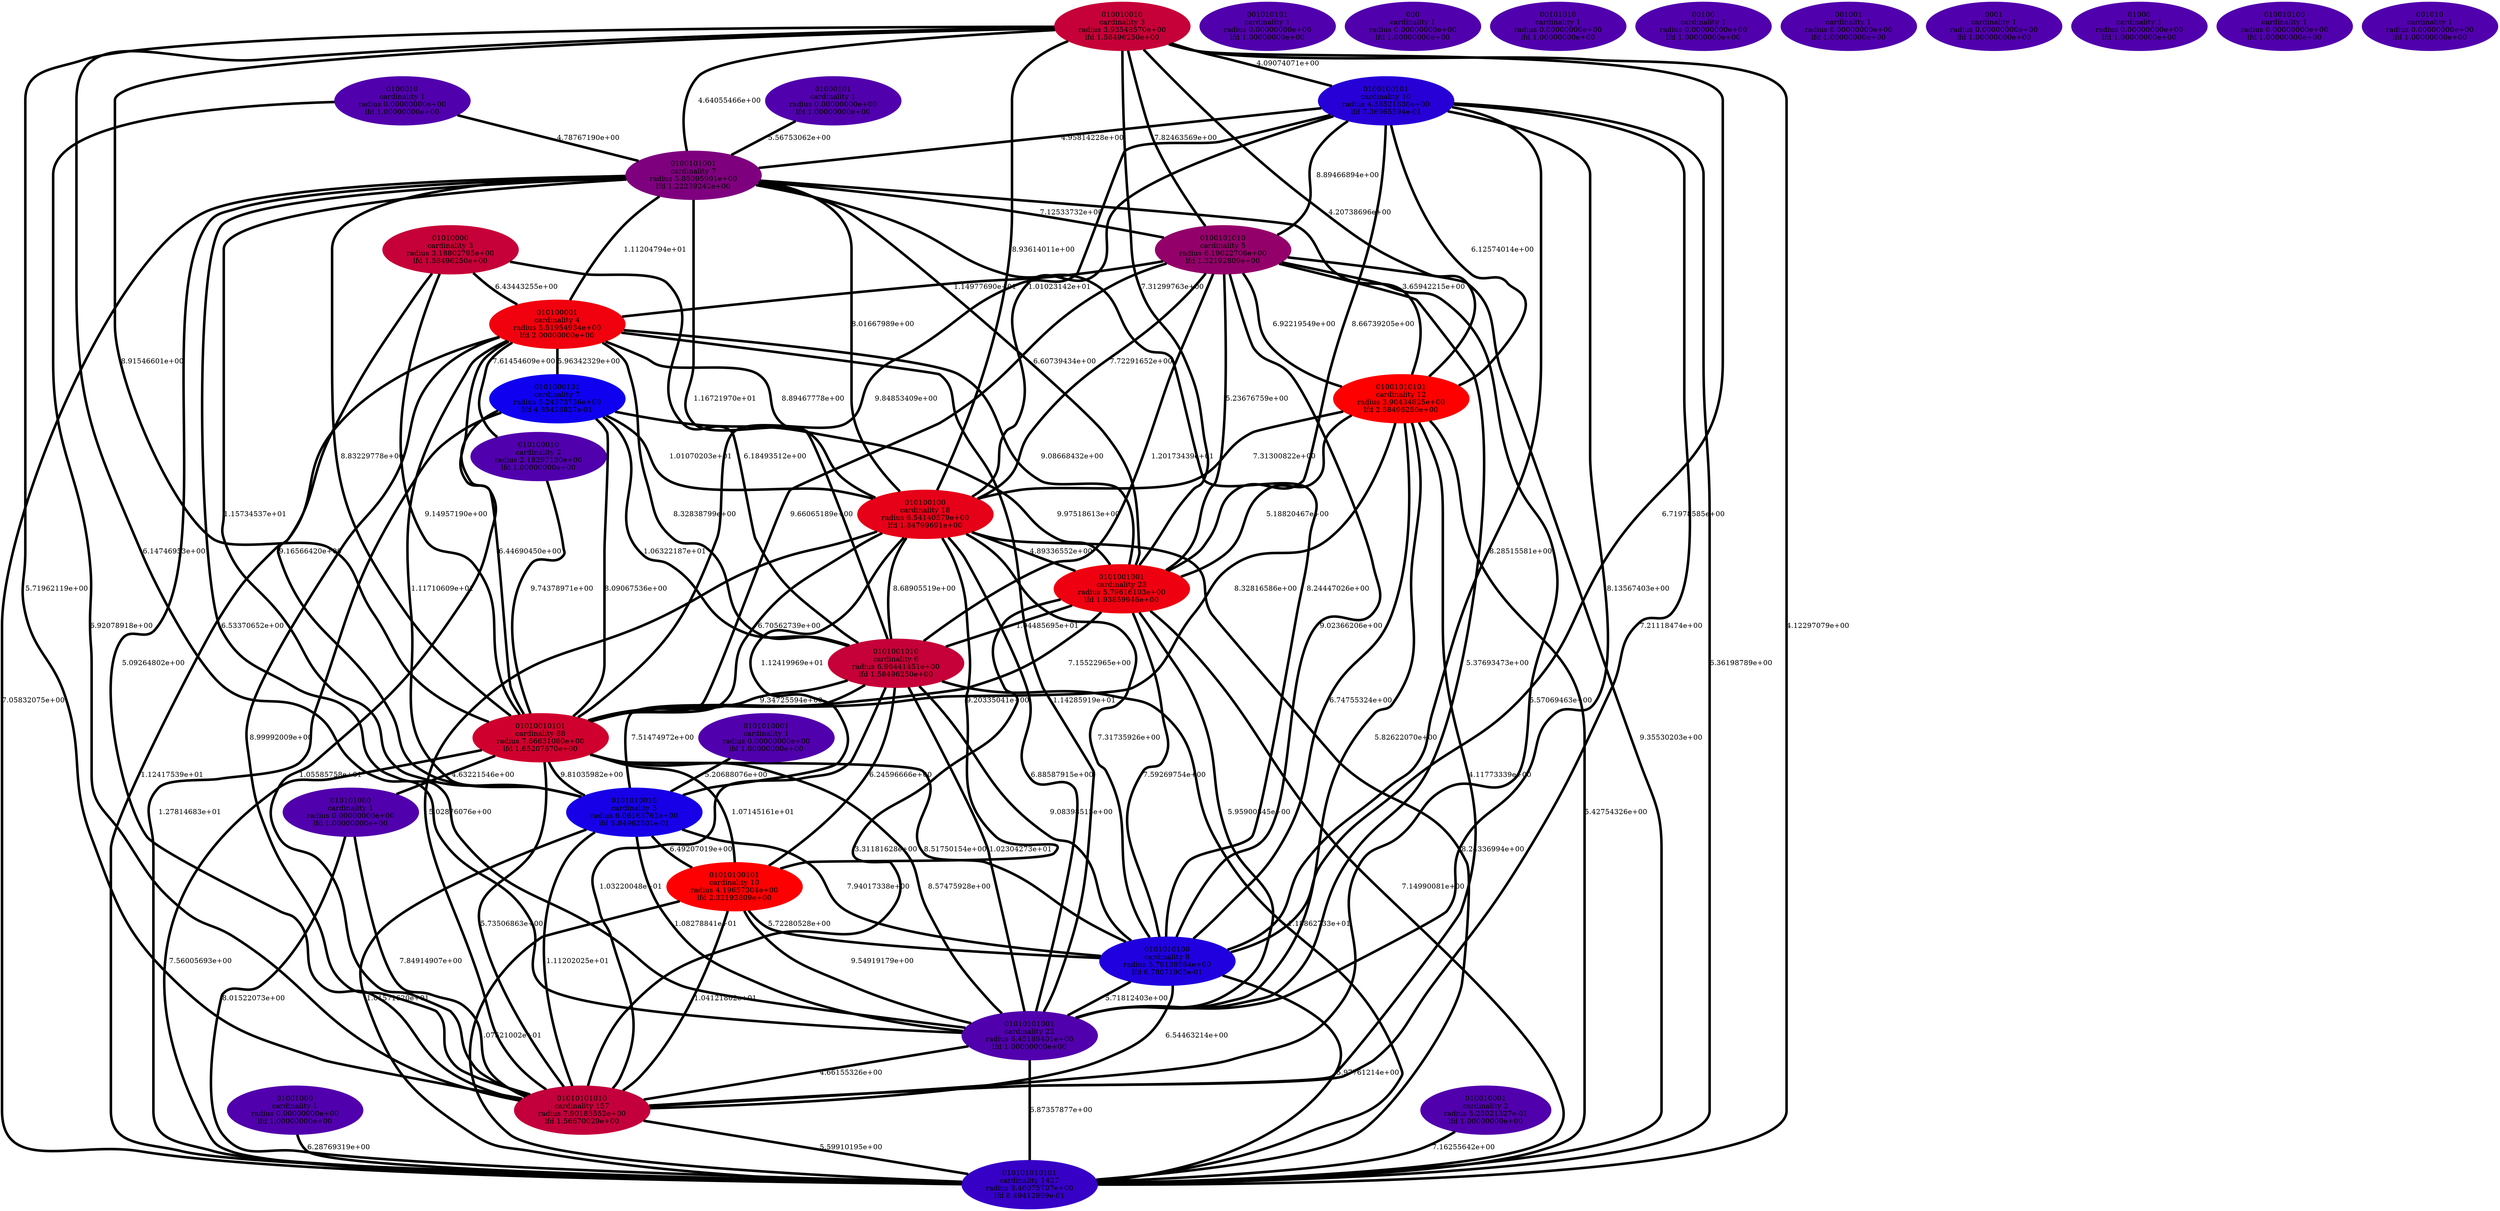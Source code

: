 graph cardio {
    edge[style=solid, penwidth="5", labeldistance="10"]
    010101000 [label="010101000\ncardinality 1\nradius 0.00000000e+00\nlfd 1.00000000e+00", color="#5100AD", style="filled"]
    0101001010 [label="0101001010\ncardinality 6\nradius 6.96441451e+00\nlfd 1.58496250e+00", color="#C60038", style="filled"]
    01010101010 [label="01010101010\ncardinality 157\nradius 7.90183552e+00\nlfd 1.56670029e+00", color="#C3003B", style="filled"]
    01010010101 [label="01010010101\ncardinality 88\nradius 7.66631080e+00\nlfd 1.65207670e+00", color="#D0002E", style="filled"]
    0100101001 [label="0100101001\ncardinality 7\nradius 5.85095901e+00\nlfd 1.22239242e+00", color="#7F007F", style="filled"]
    001010101 [label="001010101\ncardinality 1\nradius 0.00000000e+00\nlfd 1.00000000e+00", color="#5100AD", style="filled"]
    000 [label="000\ncardinality 1\nradius 0.00000000e+00\nlfd 1.00000000e+00", color="#5100AD", style="filled"]
    0100010 [label="0100010\ncardinality 1\nradius 0.00000000e+00\nlfd 1.00000000e+00", color="#5100AD", style="filled"]
    00101010 [label="00101010\ncardinality 1\nradius 0.00000000e+00\nlfd 1.00000000e+00", color="#5100AD", style="filled"]
    01001000 [label="01001000\ncardinality 1\nradius 0.00000000e+00\nlfd 1.00000000e+00", color="#5100AD", style="filled"]
    01010000 [label="01010000\ncardinality 3\nradius 3.18802795e+00\nlfd 1.58496250e+00", color="#C60038", style="filled"]
    00100 [label="00100\ncardinality 1\nradius 0.00000000e+00\nlfd 1.00000000e+00", color="#5100AD", style="filled"]
    0101001001 [label="0101001001\ncardinality 23\nradius 5.79616103e+00\nlfd 1.93859946e+00", color="#EE0010", style="filled"]
    01010101001 [label="01010101001\ncardinality 22\nradius 6.45189401e+00\nlfd 1.00000000e+00", color="#5100AD", style="filled"]
    01001010101 [label="01001010101\ncardinality 12\nradius 3.90434825e+00\nlfd 2.58496250e+00", color="#FE0000", style="filled"]
    0101000101 [label="0101000101\ncardinality 7\nradius 5.24373736e+00\nlfd 4.85426827e-01", color="#0F00EF", style="filled"]
    010100010 [label="010100010\ncardinality 2\nradius 2.18297130e+00\nlfd 1.00000000e+00", color="#5100AD", style="filled"]
    0101010010 [label="0101010010\ncardinality 3\nradius 6.06163762e+00\nlfd 5.84962501e-01", color="#1700E7", style="filled"]
    01010100101 [label="01010100101\ncardinality 10\nradius 4.19657304e+00\nlfd 2.32192809e+00", color="#FC0002", style="filled"]
    0101010100 [label="0101010100\ncardinality 8\nradius 5.78139564e+00\nlfd 6.78071905e-01", color="#2000DE", style="filled"]
    001001 [label="001001\ncardinality 1\nradius 0.00000000e+00\nlfd 1.00000000e+00", color="#5100AD", style="filled"]
    01000101 [label="01000101\ncardinality 1\nradius 0.00000000e+00\nlfd 1.00000000e+00", color="#5100AD", style="filled"]
    0001 [label="0001\ncardinality 1\nradius 0.00000000e+00\nlfd 1.00000000e+00", color="#5100AD", style="filled"]
    010010001 [label="010010001\ncardinality 2\nradius 5.25021327e-01\nlfd 1.00000000e+00", color="#5100AD", style="filled"]
    010100100 [label="010100100\ncardinality 18\nradius 6.54140579e+00\nlfd 1.84799691e+00", color="#E60018", style="filled"]
    010100001 [label="010100001\ncardinality 4\nradius 5.51954934e+00\nlfd 2.00000000e+00", color="#F1000D", style="filled"]
    01000 [label="01000\ncardinality 1\nradius 0.00000000e+00\nlfd 1.00000000e+00", color="#5100AD", style="filled"]
    0100100101 [label="0100100101\ncardinality 10\nradius 4.38521630e+00\nlfd 7.36965594e-01", color="#2700D7", style="filled"]
    0100101010 [label="0100101010\ncardinality 5\nradius 6.19622706e+00\nlfd 1.32192809e+00", color="#94006A", style="filled"]
    010010010 [label="010010010\ncardinality 3\nradius 3.93548570e+00\nlfd 1.58496250e+00", color="#C60038", style="filled"]
    010010100 [label="010010100\ncardinality 1\nradius 0.00000000e+00\nlfd 1.00000000e+00", color="#5100AD", style="filled"]
    001010 [label="001010\ncardinality 1\nradius 0.00000000e+00\nlfd 1.00000000e+00", color="#5100AD", style="filled"]
    010101010101 [label="010101010101\ncardinality 1427\nradius 8.46075707e+00\nlfd 8.49412999e-01", color="#3700C7", style="filled"]
    0101010001 [label="0101010001\ncardinality 1\nradius 0.00000000e+00\nlfd 1.00000000e+00", color="#5100AD", style="filled"]
    0100100101 -- 0100101001 [label="4.95814228e+00"]
    010100001 -- 0101000101 [label="5.96342329e+00"]
    0100101010 -- 0101010100 [label="9.02366206e+00"]
    0101010100 -- 01010101001 [label="5.71812403e+00"]
    0100101001 -- 01010101010 [label="5.09264802e+00"]
    01001010101 -- 0101010100 [label="6.74755324e+00"]
    01010101001 -- 010101010101 [label="6.87357877e+00"]
    0100101010 -- 01010101001 [label="5.37693473e+00"]
    010100100 -- 010101010101 [label="8.24336994e+00"]
    010100010 -- 01010010101 [label="9.74378971e+00"]
    010100001 -- 01010101001 [label="1.14285919e+01"]
    01010100101 -- 010101010101 [label="1.07521002e+01"]
    010100001 -- 0101001001 [label="9.08668432e+00"]
    0101000101 -- 010100100 [label="1.01070203e+01"]
    01010010101 -- 010101000 [label="4.63221546e+00"]
    01000101 -- 0100101001 [label="5.56753062e+00"]
    0101001001 -- 01010101001 [label="5.95900845e+00"]
    010010001 -- 010101010101 [label="7.16255642e+00"]
    0101001010 -- 0101010100 [label="9.08398515e+00"]
    010100001 -- 010100010 [label="7.61454609e+00"]
    0101001010 -- 010101010101 [label="1.18862733e+01"]
    010100001 -- 01010010101 [label="6.44690450e+00"]
    0100101010 -- 0101001010 [label="1.20173439e+01"]
    0100101001 -- 0101001001 [label="6.60739434e+00"]
    010100100 -- 0101001010 [label="8.68905519e+00"]
    0100101001 -- 010101010101 [label="7.05832075e+00"]
    0100101010 -- 0101001001 [label="5.23676759e+00"]
    0101000101 -- 0101001010 [label="1.06322187e+01"]
    0101001001 -- 0101010100 [label="7.59269754e+00"]
    0101010100 -- 01010101010 [label="6.54463214e+00"]
    0100100101 -- 0101001001 [label="8.66739205e+00"]
    0101000101 -- 010101010101 [label="1.27814683e+01"]
    010100001 -- 010100100 [label="8.89467778e+00"]
    0101000101 -- 01010010101 [label="8.09067536e+00"]
    0100010 -- 0100101001 [label="4.78767190e+00"]
    0101010010 -- 01010101010 [label="1.11202025e+01"]
    01010101001 -- 01010101010 [label="4.66155326e+00"]
    0101001010 -- 0101010010 [label="7.51474972e+00"]
    0100101010 -- 010100100 [label="7.72291652e+00"]
    0100101010 -- 010100001 [label="1.14977690e+01"]
    0101001001 -- 01010101010 [label="3.31181628e+00"]
    0100100101 -- 0100101010 [label="8.89466894e+00"]
    0101001010 -- 01010101001 [label="1.02304273e+01"]
    0100101010 -- 01001010101 [label="6.92219549e+00"]
    0101001010 -- 01010010101 [label="9.34725594e+00"]
    0100101001 -- 01001010101 [label="3.65942215e+00"]
    010100001 -- 0101010010 [label="1.11710609e+01"]
    010010010 -- 0100100101 [label="4.09074071e+00"]
    0100101010 -- 010101010101 [label="9.35530203e+00"]
    0100101001 -- 01010010101 [label="8.83229778e+00"]
    010010010 -- 01010101001 [label="6.14746953e+00"]
    0101001010 -- 01010100101 [label="6.24596666e+00"]
    01010010101 -- 0101010010 [label="9.81035982e+00"]
    010010010 -- 01010010101 [label="8.91546601e+00"]
    01001010101 -- 0101001001 [label="5.18820467e+00"]
    0100101001 -- 0101001010 [label="1.16721970e+01"]
    01010100101 -- 01010101001 [label="9.54919179e+00"]
    0101010010 -- 01010100101 [label="6.49207019e+00"]
    01010010101 -- 01010101010 [label="5.73506863e+00"]
    0101010010 -- 010101010101 [label="1.01571620e+01"]
    010100100 -- 01010100101 [label="9.20335041e+00"]
    01010101010 -- 010101010101 [label="5.59910195e+00"]
    0100100101 -- 0101010100 [label="8.28515581e+00"]
    0101001010 -- 01010101010 [label="1.03220048e+01"]
    01001000 -- 010101010101 [label="6.28769319e+00"]
    01010000 -- 01010010101 [label="9.14957190e+00"]
    0101001001 -- 0101001010 [label="1.04485695e+01"]
    0100100101 -- 010101010101 [label="6.36198789e+00"]
    0101010010 -- 01010101001 [label="1.08278841e+01"]
    010010010 -- 0101010100 [label="6.71978585e+00"]
    010010010 -- 0101001001 [label="7.31299763e+00"]
    0100010 -- 01010101010 [label="6.92078918e+00"]
    010100100 -- 01010101001 [label="6.88587915e+00"]
    01001010101 -- 010100100 [label="7.31300822e+00"]
    0100100101 -- 01001010101 [label="6.12574014e+00"]
    0101001001 -- 010101010101 [label="7.14990081e+00"]
    01001010101 -- 010101010101 [label="5.42754326e+00"]
    0100101001 -- 0100101010 [label="7.12533732e+00"]
    0101000101 -- 01010101010 [label="1.05585758e+01"]
    0101010100 -- 010101010101 [label="5.97761214e+00"]
    0100101001 -- 01010101001 [label="6.53370652e+00"]
    0100100101 -- 010100100 [label="1.01023142e+01"]
    01010010101 -- 01010100101 [label="1.07145161e+01"]
    010100100 -- 01010101010 [label="5.02876076e+00"]
    01010010101 -- 010101010101 [label="7.56005693e+00"]
    01001010101 -- 01010010101 [label="8.32816586e+00"]
    01010000 -- 010100001 [label="6.43443255e+00"]
    010100001 -- 01010101010 [label="8.99992009e+00"]
    0101010010 -- 0101010100 [label="7.94017338e+00"]
    010100100 -- 01010010101 [label="6.70562739e+00"]
    0100101001 -- 010100001 [label="1.11204794e+01"]
    010101000 -- 01010101010 [label="7.84914907e+00"]
    010100100 -- 0101001001 [label="4.89336552e+00"]
    010100001 -- 010101010101 [label="1.12417539e+01"]
    010010010 -- 010101010101 [label="4.12297079e+00"]
    010010010 -- 0100101010 [label="7.82463569e+00"]
    01010100101 -- 0101010100 [label="5.72280528e+00"]
    010101000 -- 010101010101 [label="8.01522073e+00"]
    0100101010 -- 01010010101 [label="9.66065189e+00"]
    0100101010 -- 01010101010 [label="5.57069463e+00"]
    010010010 -- 01001010101 [label="4.20738696e+00"]
    0101000101 -- 0101001001 [label="9.97518613e+00"]
    0100100101 -- 01010101001 [label="8.13567403e+00"]
    010010010 -- 010100100 [label="8.93614011e+00"]
    0100100101 -- 01010101010 [label="7.21118474e+00"]
    0101010001 -- 0101010010 [label="5.20688076e+00"]
    0100101001 -- 0101010010 [label="1.15734537e+01"]
    01010100101 -- 01010101010 [label="1.04121802e+01"]
    010010010 -- 0100101001 [label="4.64055466e+00"]
    01001010101 -- 01010101001 [label="5.82622070e+00"]
    01010000 -- 0101001010 [label="6.18493512e+00"]
    01001010101 -- 01010101010 [label="4.11773339e+00"]
    01010010101 -- 0101010100 [label="8.51750154e+00"]
    0100100101 -- 01010010101 [label="9.84853409e+00"]
    0100101001 -- 010100100 [label="8.01667989e+00"]
    0101001001 -- 01010010101 [label="7.15522965e+00"]
    010010010 -- 01010101010 [label="5.71962119e+00"]
    01010000 -- 0101010010 [label="9.16566420e+00"]
    010100100 -- 0101010010 [label="1.12419969e+01"]
    010100100 -- 0101010100 [label="7.31735926e+00"]
    010100001 -- 0101001010 [label="8.32838799e+00"]
    0100101001 -- 0101010100 [label="8.24447026e+00"]
    01010010101 -- 01010101001 [label="8.57475928e+00"]
}